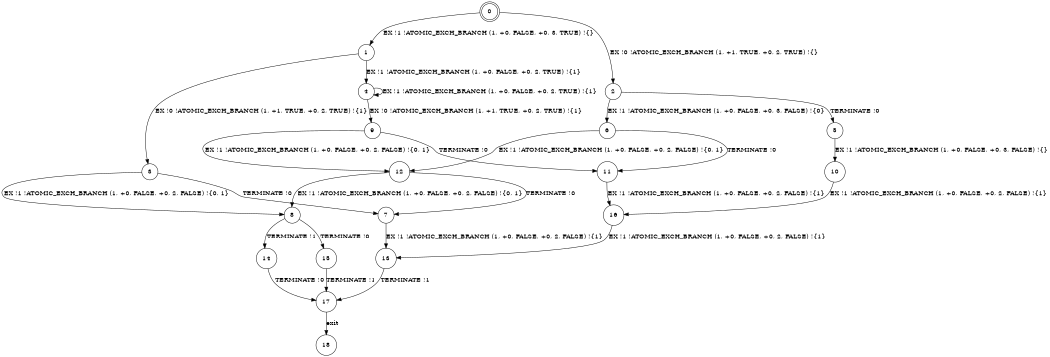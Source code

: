 digraph BCG {
size = "7, 10.5";
center = TRUE;
node [shape = circle];
0 [peripheries = 2];
0 -> 1 [label = "EX !1 !ATOMIC_EXCH_BRANCH (1, +0, FALSE, +0, 3, TRUE) !{}"];
0 -> 2 [label = "EX !0 !ATOMIC_EXCH_BRANCH (1, +1, TRUE, +0, 2, TRUE) !{}"];
1 -> 3 [label = "EX !0 !ATOMIC_EXCH_BRANCH (1, +1, TRUE, +0, 2, TRUE) !{1}"];
1 -> 4 [label = "EX !1 !ATOMIC_EXCH_BRANCH (1, +0, FALSE, +0, 2, TRUE) !{1}"];
2 -> 5 [label = "TERMINATE !0"];
2 -> 6 [label = "EX !1 !ATOMIC_EXCH_BRANCH (1, +0, FALSE, +0, 3, FALSE) !{0}"];
3 -> 7 [label = "TERMINATE !0"];
3 -> 8 [label = "EX !1 !ATOMIC_EXCH_BRANCH (1, +0, FALSE, +0, 2, FALSE) !{0, 1}"];
4 -> 9 [label = "EX !0 !ATOMIC_EXCH_BRANCH (1, +1, TRUE, +0, 2, TRUE) !{1}"];
4 -> 4 [label = "EX !1 !ATOMIC_EXCH_BRANCH (1, +0, FALSE, +0, 2, TRUE) !{1}"];
5 -> 10 [label = "EX !1 !ATOMIC_EXCH_BRANCH (1, +0, FALSE, +0, 3, FALSE) !{}"];
6 -> 11 [label = "TERMINATE !0"];
6 -> 12 [label = "EX !1 !ATOMIC_EXCH_BRANCH (1, +0, FALSE, +0, 2, FALSE) !{0, 1}"];
7 -> 13 [label = "EX !1 !ATOMIC_EXCH_BRANCH (1, +0, FALSE, +0, 2, FALSE) !{1}"];
8 -> 14 [label = "TERMINATE !1"];
8 -> 15 [label = "TERMINATE !0"];
9 -> 11 [label = "TERMINATE !0"];
9 -> 12 [label = "EX !1 !ATOMIC_EXCH_BRANCH (1, +0, FALSE, +0, 2, FALSE) !{0, 1}"];
10 -> 16 [label = "EX !1 !ATOMIC_EXCH_BRANCH (1, +0, FALSE, +0, 2, FALSE) !{1}"];
11 -> 16 [label = "EX !1 !ATOMIC_EXCH_BRANCH (1, +0, FALSE, +0, 2, FALSE) !{1}"];
12 -> 7 [label = "TERMINATE !0"];
12 -> 8 [label = "EX !1 !ATOMIC_EXCH_BRANCH (1, +0, FALSE, +0, 2, FALSE) !{0, 1}"];
13 -> 17 [label = "TERMINATE !1"];
14 -> 17 [label = "TERMINATE !0"];
15 -> 17 [label = "TERMINATE !1"];
16 -> 13 [label = "EX !1 !ATOMIC_EXCH_BRANCH (1, +0, FALSE, +0, 2, FALSE) !{1}"];
17 -> 18 [label = "exit"];
}
